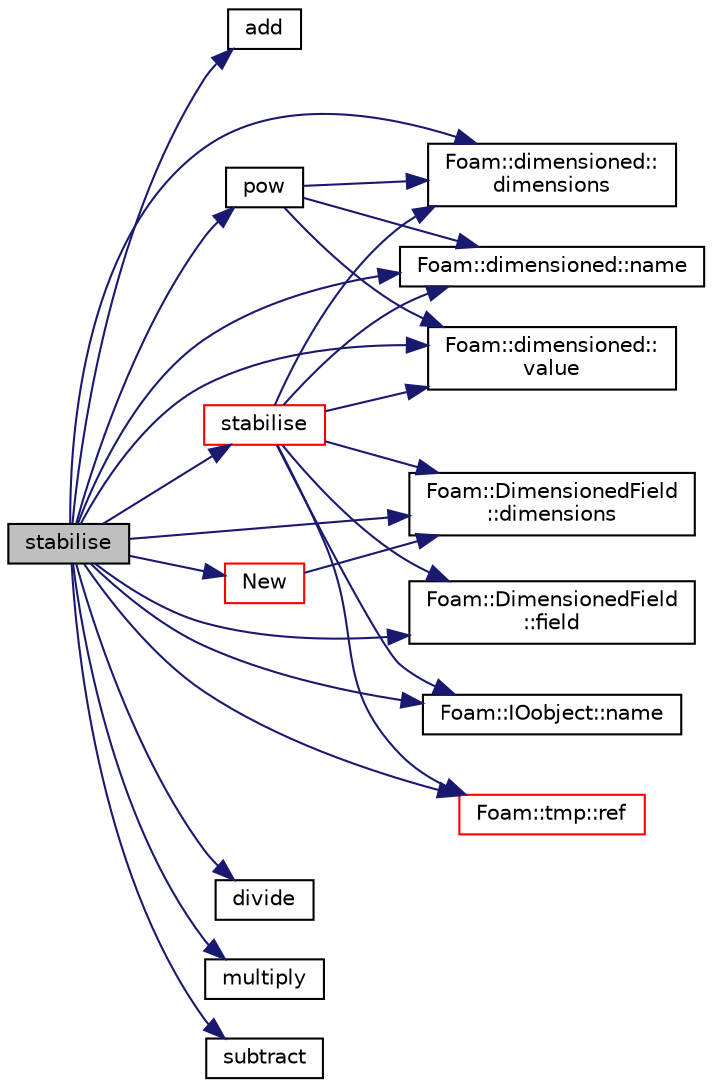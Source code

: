 digraph "stabilise"
{
  bgcolor="transparent";
  edge [fontname="Helvetica",fontsize="10",labelfontname="Helvetica",labelfontsize="10"];
  node [fontname="Helvetica",fontsize="10",shape=record];
  rankdir="LR";
  Node1 [label="stabilise",height=0.2,width=0.4,color="black", fillcolor="grey75", style="filled", fontcolor="black"];
  Node1 -> Node2 [color="midnightblue",fontsize="10",style="solid",fontname="Helvetica"];
  Node2 [label="add",height=0.2,width=0.4,color="black",URL="$a10936.html#a8d90b63d17d5d750735638b24d06454c"];
  Node1 -> Node3 [color="midnightblue",fontsize="10",style="solid",fontname="Helvetica"];
  Node3 [label="Foam::dimensioned::\ldimensions",height=0.2,width=0.4,color="black",URL="$a00540.html#a6098093e7de06370342a85cfae8b31f5",tooltip="Return const reference to dimensions. "];
  Node1 -> Node4 [color="midnightblue",fontsize="10",style="solid",fontname="Helvetica"];
  Node4 [label="Foam::DimensionedField\l::dimensions",height=0.2,width=0.4,color="black",URL="$a00541.html#a6098093e7de06370342a85cfae8b31f5",tooltip="Return dimensions. "];
  Node1 -> Node5 [color="midnightblue",fontsize="10",style="solid",fontname="Helvetica"];
  Node5 [label="divide",height=0.2,width=0.4,color="black",URL="$a10936.html#a74ffc83cf5b72fd4952167784f603ffe"];
  Node1 -> Node6 [color="midnightblue",fontsize="10",style="solid",fontname="Helvetica"];
  Node6 [label="Foam::DimensionedField\l::field",height=0.2,width=0.4,color="black",URL="$a00541.html#aadc89ab213336caf65c6c3c8bf2c9d41"];
  Node1 -> Node7 [color="midnightblue",fontsize="10",style="solid",fontname="Helvetica"];
  Node7 [label="multiply",height=0.2,width=0.4,color="black",URL="$a10936.html#ae81fb61e7069664388dff10a96a30486"];
  Node1 -> Node8 [color="midnightblue",fontsize="10",style="solid",fontname="Helvetica"];
  Node8 [label="Foam::dimensioned::name",height=0.2,width=0.4,color="black",URL="$a00540.html#a6d60057c26042eaf7fa1b3b6fb07b582",tooltip="Return const reference to name. "];
  Node1 -> Node9 [color="midnightblue",fontsize="10",style="solid",fontname="Helvetica"];
  Node9 [label="Foam::IOobject::name",height=0.2,width=0.4,color="black",URL="$a01203.html#a75b72488d2e82151b025744974919d5d",tooltip="Return name. "];
  Node1 -> Node10 [color="midnightblue",fontsize="10",style="solid",fontname="Helvetica"];
  Node10 [label="New",height=0.2,width=0.4,color="red",URL="$a10936.html#a9d62cf14554c95e83f83f14909d9e0ec"];
  Node10 -> Node4 [color="midnightblue",fontsize="10",style="solid",fontname="Helvetica"];
  Node1 -> Node11 [color="midnightblue",fontsize="10",style="solid",fontname="Helvetica"];
  Node11 [label="pow",height=0.2,width=0.4,color="black",URL="$a10936.html#a7500c8e9d27a442adc75e287de074c7c"];
  Node11 -> Node3 [color="midnightblue",fontsize="10",style="solid",fontname="Helvetica"];
  Node11 -> Node8 [color="midnightblue",fontsize="10",style="solid",fontname="Helvetica"];
  Node11 -> Node12 [color="midnightblue",fontsize="10",style="solid",fontname="Helvetica"];
  Node12 [label="Foam::dimensioned::\lvalue",height=0.2,width=0.4,color="black",URL="$a00540.html#a080d3824651cfcf52f72acceec615aaa",tooltip="Return const reference to value. "];
  Node1 -> Node13 [color="midnightblue",fontsize="10",style="solid",fontname="Helvetica"];
  Node13 [label="Foam::tmp::ref",height=0.2,width=0.4,color="red",URL="$a02713.html#a355da090b61b5b48e7435dec5942b7e9",tooltip="Return non-const reference or generate a fatal error. "];
  Node1 -> Node14 [color="midnightblue",fontsize="10",style="solid",fontname="Helvetica"];
  Node14 [label="stabilise",height=0.2,width=0.4,color="red",URL="$a10936.html#a1f3543a73e4e73c68a5d03e4dba703dd"];
  Node14 -> Node3 [color="midnightblue",fontsize="10",style="solid",fontname="Helvetica"];
  Node14 -> Node4 [color="midnightblue",fontsize="10",style="solid",fontname="Helvetica"];
  Node14 -> Node6 [color="midnightblue",fontsize="10",style="solid",fontname="Helvetica"];
  Node14 -> Node8 [color="midnightblue",fontsize="10",style="solid",fontname="Helvetica"];
  Node14 -> Node9 [color="midnightblue",fontsize="10",style="solid",fontname="Helvetica"];
  Node14 -> Node13 [color="midnightblue",fontsize="10",style="solid",fontname="Helvetica"];
  Node14 -> Node12 [color="midnightblue",fontsize="10",style="solid",fontname="Helvetica"];
  Node1 -> Node15 [color="midnightblue",fontsize="10",style="solid",fontname="Helvetica"];
  Node15 [label="subtract",height=0.2,width=0.4,color="black",URL="$a10936.html#a3e667d426d1fee1413ad49d3d63fd2c2"];
  Node1 -> Node12 [color="midnightblue",fontsize="10",style="solid",fontname="Helvetica"];
}
